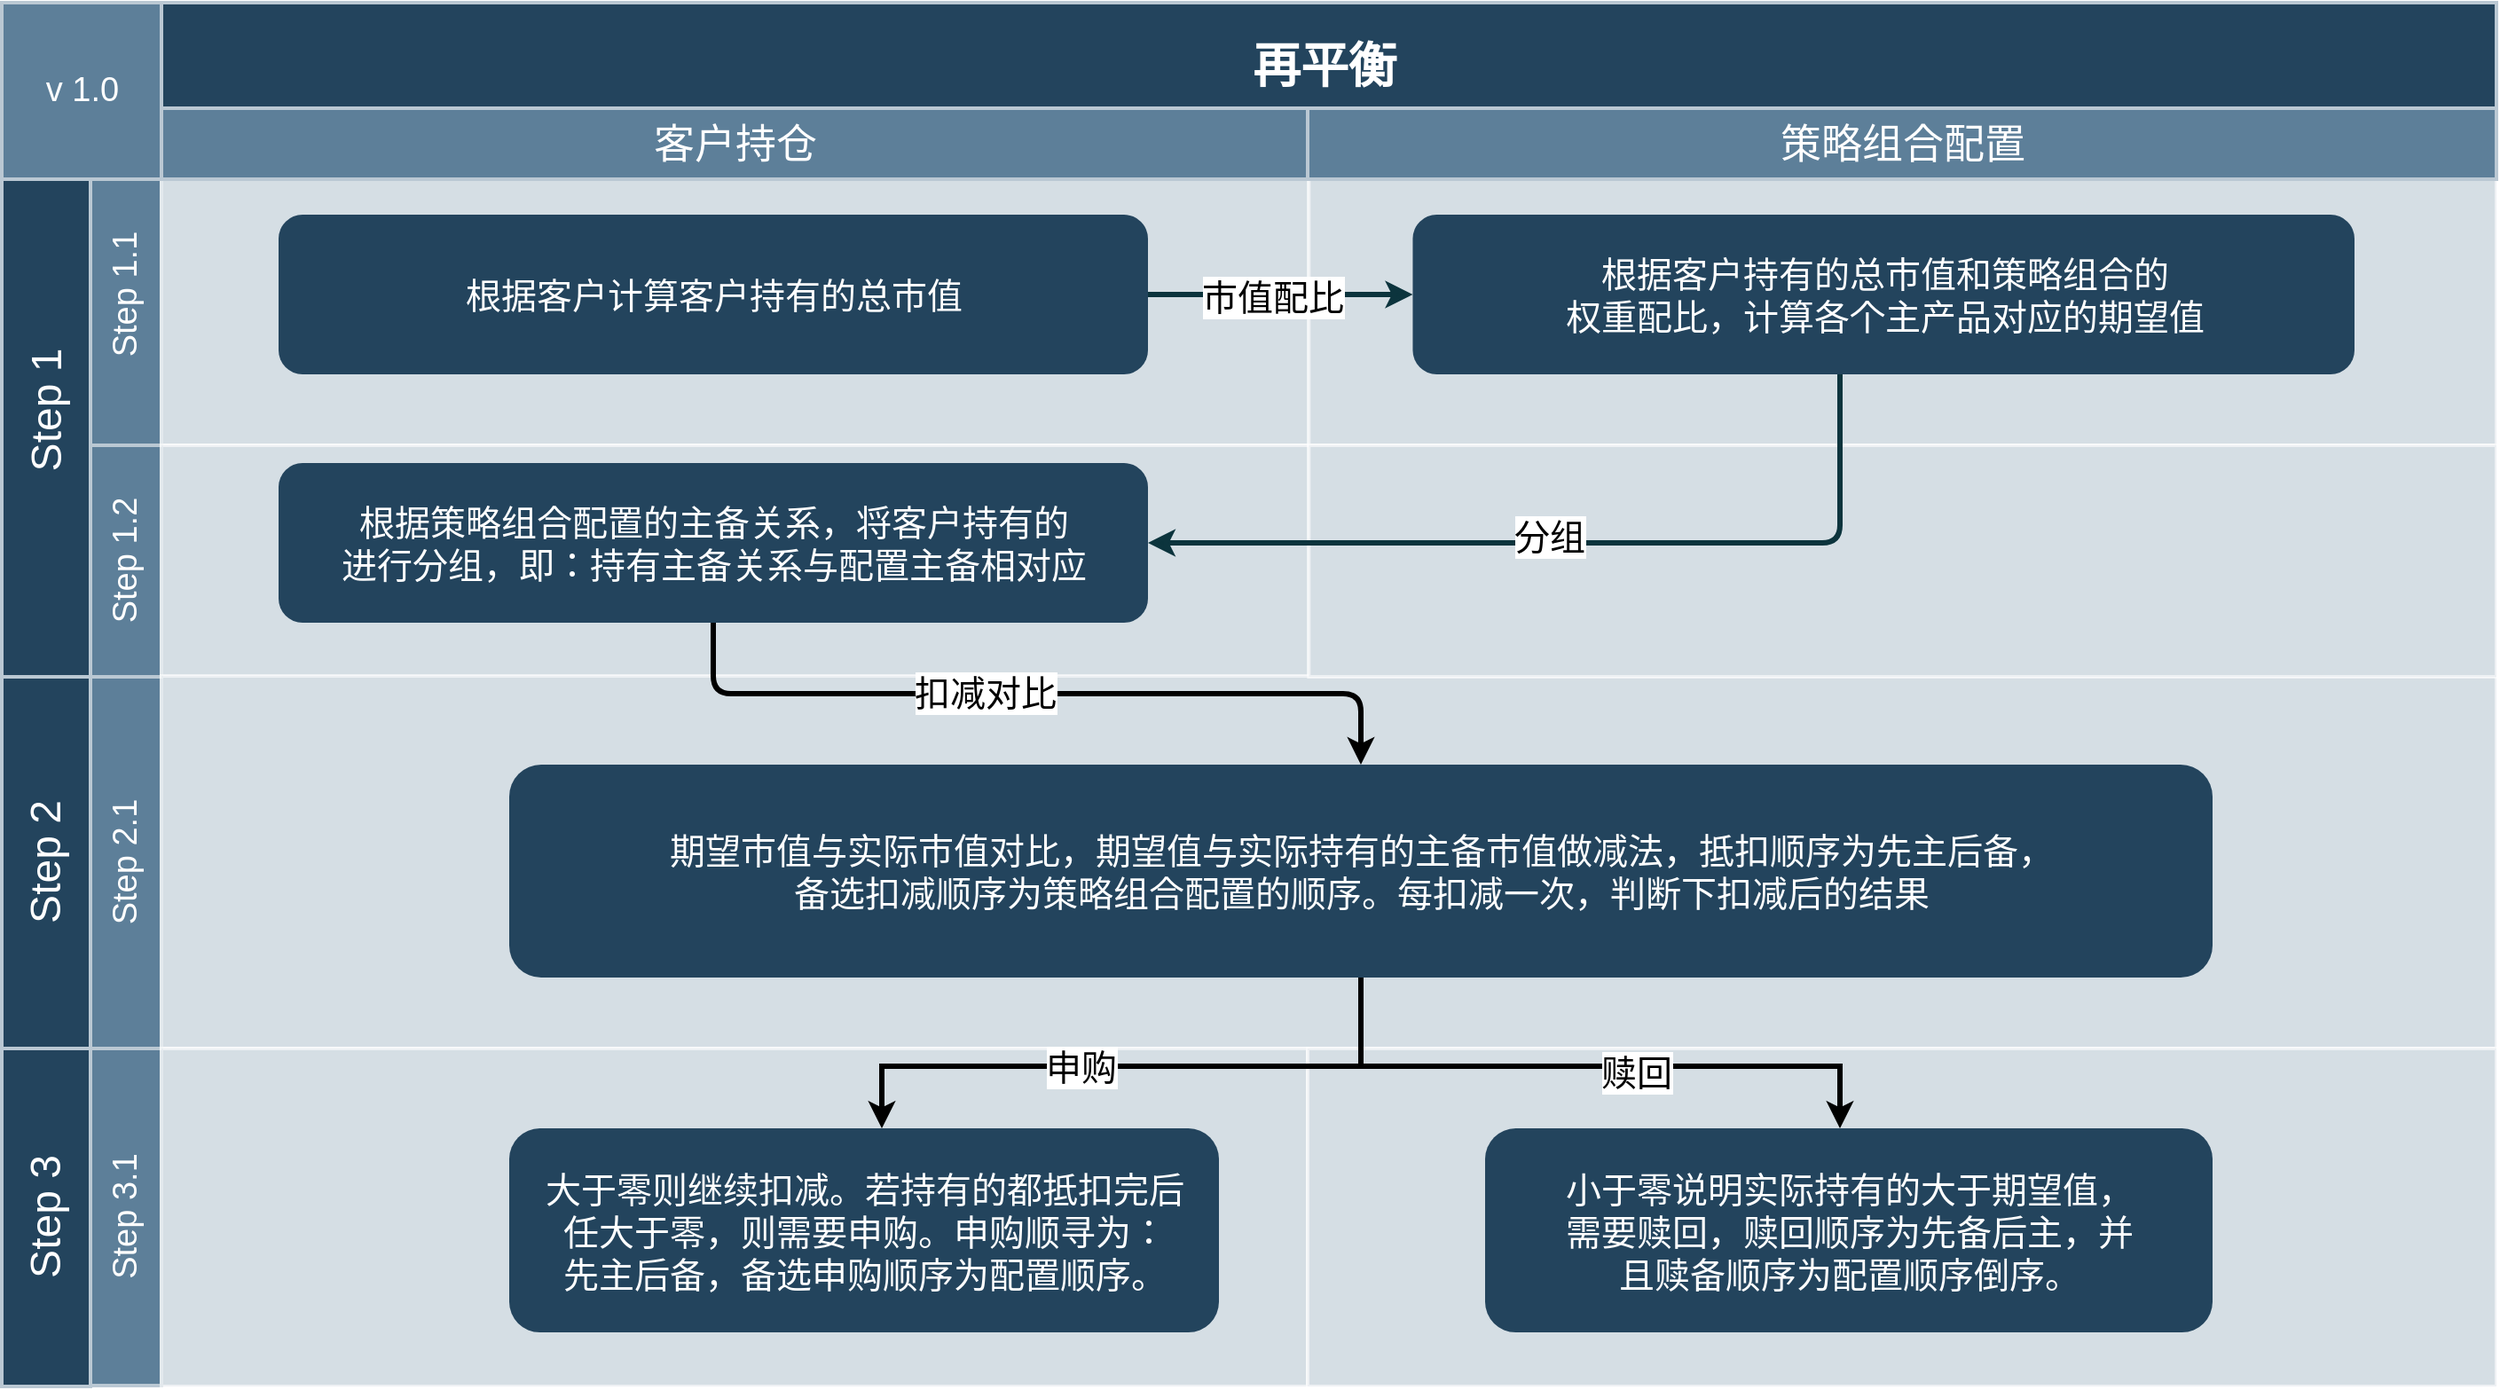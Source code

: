 <mxfile version="14.8.6" type="github">
  <diagram id="6a731a19-8d31-9384-78a2-239565b7b9f0" name="Page-1">
    <mxGraphModel dx="1323" dy="-204" grid="1" gridSize="10" guides="1" tooltips="1" connect="1" arrows="1" fold="1" page="1" pageScale="1" pageWidth="1169" pageHeight="827" background="#ffffff" math="0" shadow="0">
      <root>
        <mxCell id="0" />
        <mxCell id="1" parent="0" />
        <mxCell id="56" value="&lt;b&gt;&lt;font style=&quot;font-size: 27px&quot;&gt;再平衡&lt;/font&gt;&lt;/b&gt;" style="strokeColor=#BAC8D3;fontSize=24;strokeWidth=2;fontFamily=Helvetica;html=1;fontColor=#FFFFFF;fontStyle=0;spacingBottom=8;spacingRight=0;spacingLeft=83;fillColor=#23445D;" parent="1" vertex="1">
          <mxGeometry x="154" y="850.5" width="1406" height="80" as="geometry" />
        </mxCell>
        <mxCell id="57" value="Step 1" style="strokeColor=#BAC8D3;fillColor=#23445D;fontSize=24;strokeWidth=2;horizontal=0;fontFamily=Helvetica;html=1;fontColor=#FFFFFF;fontStyle=0" parent="1" vertex="1">
          <mxGeometry x="154" y="930.5" width="50" height="300" as="geometry" />
        </mxCell>
        <mxCell id="58" value="Step 1.1" style="strokeColor=#BAC8D3;fillColor=#5d7f99;fontSize=19;strokeWidth=2;horizontal=0;fontFamily=Helvetica;html=1;labelBackgroundColor=none;fontColor=#FFFFFF;" parent="1" vertex="1">
          <mxGeometry x="204" y="930.5" width="40" height="169.5" as="geometry" />
        </mxCell>
        <mxCell id="59" value="v 1.0" style="strokeColor=#BAC8D3;fillColor=#5d7f99;fontSize=19;strokeWidth=2;fontFamily=Helvetica;html=1;labelBackgroundColor=none;fontColor=#FFFFFF;" parent="1" vertex="1">
          <mxGeometry x="154" y="850.5" width="90" height="99.5" as="geometry" />
        </mxCell>
        <mxCell id="61" value="Step 1.2" style="strokeColor=#BAC8D3;fillColor=#5d7f99;fontSize=19;strokeWidth=2;horizontal=0;fontFamily=Helvetica;html=1;labelBackgroundColor=none;fontColor=#FFFFFF;" parent="1" vertex="1">
          <mxGeometry x="204" y="1100" width="40" height="130.5" as="geometry" />
        </mxCell>
        <mxCell id="63" value="Step 2.1" style="strokeColor=#BAC8D3;fillColor=#5d7f99;fontSize=19;strokeWidth=2;horizontal=0;fontFamily=Helvetica;html=1;labelBackgroundColor=none;fontColor=#FFFFFF;" parent="1" vertex="1">
          <mxGeometry x="204" y="1230.5" width="40" height="209.5" as="geometry" />
        </mxCell>
        <mxCell id="64" value="Step 2" style="strokeColor=#BAC8D3;fillColor=#23445D;fontSize=24;strokeWidth=2;horizontal=0;fontFamily=Helvetica;html=1;fontColor=#FFFFFF;fontStyle=0" parent="1" vertex="1">
          <mxGeometry x="154" y="1230.5" width="50" height="209.5" as="geometry" />
        </mxCell>
        <mxCell id="66" value="Step 3.1" style="strokeColor=#BAC8D3;fillColor=#5d7f99;fontSize=19;strokeWidth=2;horizontal=0;fontFamily=Helvetica;html=1;labelBackgroundColor=none;fontColor=#FFFFFF;" parent="1" vertex="1">
          <mxGeometry x="204" y="1440" width="40" height="190" as="geometry" />
        </mxCell>
        <mxCell id="67" value="Step 3" style="strokeColor=#BAC8D3;fillColor=#23445D;fontSize=24;strokeWidth=2;horizontal=0;fontFamily=Helvetica;html=1;fontColor=#FFFFFF;fontStyle=0" parent="1" vertex="1">
          <mxGeometry x="154" y="1440" width="50" height="190.5" as="geometry" />
        </mxCell>
        <mxCell id="68" value="" style="strokeColor=#FFFFFF;fillColor=#BAC8D3;fontSize=18;strokeWidth=2;fontFamily=Helvetica;html=1;opacity=60;" parent="1" vertex="1">
          <mxGeometry x="244" y="930.5" width="646.67" height="169.5" as="geometry" />
        </mxCell>
        <mxCell id="70" value="" style="strokeColor=#FFFFFF;fillColor=#BAC8D3;fontSize=18;strokeWidth=2;fontFamily=Helvetica;html=1;opacity=60;" parent="1" vertex="1">
          <mxGeometry x="244" y="1100" width="646.67" height="130.5" as="geometry" />
        </mxCell>
        <mxCell id="72" value="" style="strokeColor=#FFFFFF;fillColor=#BAC8D3;fontSize=18;strokeWidth=2;fontFamily=Helvetica;html=1;opacity=60;" parent="1" vertex="1">
          <mxGeometry x="244" y="1230" width="1316" height="210" as="geometry" />
        </mxCell>
        <mxCell id="74" value="" style="strokeColor=#FFFFFF;fillColor=#BAC8D3;fontSize=18;strokeWidth=2;fontFamily=Helvetica;html=1;opacity=60;" parent="1" vertex="1">
          <mxGeometry x="244" y="1440" width="646" height="190.5" as="geometry" />
        </mxCell>
        <mxCell id="75" value="" style="strokeColor=#FFFFFF;fillColor=#BAC8D3;fontSize=18;strokeWidth=2;fontFamily=Helvetica;html=1;opacity=60;" parent="1" vertex="1">
          <mxGeometry x="890.67" y="950" width="669.33" height="150" as="geometry" />
        </mxCell>
        <mxCell id="77" value="" style="strokeColor=#FFFFFF;fillColor=#BAC8D3;fontSize=18;strokeWidth=2;fontFamily=Helvetica;html=1;opacity=60;" parent="1" vertex="1">
          <mxGeometry x="890.67" y="1100" width="669.33" height="130.5" as="geometry" />
        </mxCell>
        <mxCell id="81" value="" style="strokeColor=#FFFFFF;fillColor=#BAC8D3;fontSize=18;strokeWidth=2;fontFamily=Helvetica;html=1;opacity=60;fontStyle=4" parent="1" vertex="1">
          <mxGeometry x="890" y="1440" width="670" height="190.5" as="geometry" />
        </mxCell>
        <mxCell id="90" value="&lt;font color=&quot;#ffffff&quot; style=&quot;font-size: 20px&quot;&gt;根据客户计算客户持有的总市值&lt;/font&gt;" style="rounded=1;fillColor=#23445D;strokeColor=none;strokeWidth=2;fontFamily=Helvetica;html=1;gradientColor=none;" parent="1" vertex="1">
          <mxGeometry x="310" y="970" width="490" height="90" as="geometry" />
        </mxCell>
        <mxCell id="92" value="&lt;font color=&quot;#ffffff&quot; style=&quot;font-size: 20px&quot;&gt;根据策略组合配置的主备关系，将&lt;/font&gt;&lt;span style=&quot;color: rgb(255 , 255 , 255) ; font-size: 20px&quot;&gt;客户持有的&lt;br&gt;进行分组，即：持有主备关系与配置主备相对应&lt;/span&gt;&lt;font color=&quot;#ffffff&quot; style=&quot;font-size: 20px&quot;&gt;&lt;br&gt;&lt;/font&gt;" style="rounded=1;fillColor=#23445D;strokeColor=none;strokeWidth=2;fontFamily=Helvetica;html=1;gradientColor=none;" parent="1" vertex="1">
          <mxGeometry x="310" y="1110" width="490" height="90" as="geometry" />
        </mxCell>
        <mxCell id="uhZb21yLwLG1YKszgIFU-159" value="" style="edgeStyle=orthogonalEdgeStyle;rounded=0;orthogonalLoop=1;jettySize=auto;html=1;strokeWidth=3;" parent="1" source="93" target="110" edge="1">
          <mxGeometry relative="1" as="geometry">
            <Array as="points">
              <mxPoint x="920" y="1450" />
              <mxPoint x="1190" y="1450" />
            </Array>
          </mxGeometry>
        </mxCell>
        <mxCell id="uhZb21yLwLG1YKszgIFU-170" value="赎回" style="edgeLabel;html=1;align=center;verticalAlign=middle;resizable=0;points=[];fontSize=20;" parent="uhZb21yLwLG1YKszgIFU-159" vertex="1" connectable="0">
          <mxGeometry x="0.16" y="-3" relative="1" as="geometry">
            <mxPoint x="-1" as="offset" />
          </mxGeometry>
        </mxCell>
        <mxCell id="uhZb21yLwLG1YKszgIFU-162" value="" style="edgeStyle=orthogonalEdgeStyle;orthogonalLoop=1;jettySize=auto;html=1;rounded=0;strokeWidth=3;" parent="1" source="93" target="uhZb21yLwLG1YKszgIFU-152" edge="1">
          <mxGeometry relative="1" as="geometry">
            <Array as="points">
              <mxPoint x="920" y="1450" />
              <mxPoint x="650" y="1450" />
            </Array>
          </mxGeometry>
        </mxCell>
        <mxCell id="uhZb21yLwLG1YKszgIFU-169" value="申购" style="edgeLabel;html=1;align=center;verticalAlign=middle;resizable=0;points=[];fontSize=20;" parent="uhZb21yLwLG1YKszgIFU-162" vertex="1" connectable="0">
          <mxGeometry x="0.168" relative="1" as="geometry">
            <mxPoint x="-1" as="offset" />
          </mxGeometry>
        </mxCell>
        <mxCell id="93" value="&lt;font color=&quot;#ffffff&quot; style=&quot;font-size: 20px&quot;&gt;期望市值与实际市值对比，期望值与实际持有的主备市值做减法，抵扣顺序为先主后备，&lt;br&gt;备选扣减顺序为策略组合配置的顺序。每扣减一次，判断下扣减后的结果&lt;br&gt;&lt;/font&gt;" style="rounded=1;fillColor=#23445D;strokeColor=none;strokeWidth=2;fontFamily=Helvetica;html=1;gradientColor=none;" parent="1" vertex="1">
          <mxGeometry x="440" y="1280" width="960" height="120" as="geometry" />
        </mxCell>
        <mxCell id="98" value="&lt;font color=&quot;#ffffff&quot;&gt;&lt;span style=&quot;font-size: 20px&quot;&gt;根据客户持有的总市值和策略组合的&lt;br&gt;权重&lt;/span&gt;&lt;/font&gt;&lt;span style=&quot;color: rgb(255 , 255 , 255) ; font-size: 20px&quot;&gt;配比，&lt;/span&gt;&lt;font color=&quot;#ffffff&quot;&gt;&lt;span style=&quot;font-size: 20px&quot;&gt;计算各个主产品对应的期望值&lt;/span&gt;&lt;/font&gt;" style="rounded=1;fillColor=#23445D;strokeColor=none;strokeWidth=2;fontFamily=Helvetica;html=1;gradientColor=none;" parent="1" vertex="1">
          <mxGeometry x="949.22" y="970" width="530.78" height="90" as="geometry" />
        </mxCell>
        <mxCell id="110" value="&lt;span style=&quot;color: rgb(255 , 255 , 255) ; font-size: 20px&quot;&gt;小于零说明&lt;/span&gt;&lt;span style=&quot;color: rgb(255 , 255 , 255) ; font-size: 20px&quot;&gt;实际持有的大于期望值，&lt;br&gt;需要赎回，赎回顺序为先备后主，并&lt;br&gt;且赎备顺序为配置顺序倒序。&lt;br&gt;&lt;/span&gt;" style="rounded=1;fillColor=#23445D;strokeColor=none;strokeWidth=2;gradientColor=none;fontFamily=Helvetica;html=1;" parent="1" vertex="1">
          <mxGeometry x="990" y="1485.06" width="410" height="114.94" as="geometry" />
        </mxCell>
        <mxCell id="141" value="&lt;font style=&quot;font-size: 23px&quot;&gt;客户持仓&lt;/font&gt;" style="strokeColor=#BAC8D3;fillColor=#5d7f99;fontSize=19;strokeWidth=2;fontFamily=Helvetica;html=1;labelBackgroundColor=none;fontColor=#FFFFFF;" parent="1" vertex="1">
          <mxGeometry x="244" y="910" width="646.666" height="40" as="geometry" />
        </mxCell>
        <mxCell id="uhZb21yLwLG1YKszgIFU-144" value="" style="edgeStyle=elbowEdgeStyle;elbow=horizontal;strokeWidth=3;strokeColor=#0C343D;fontFamily=Helvetica;html=1;entryX=0;entryY=0.5;entryDx=0;entryDy=0;exitX=1;exitY=0.5;exitDx=0;exitDy=0;" parent="1" source="90" target="98" edge="1">
          <mxGeometry x="-26.451" y="564.25" width="131.973" height="100" as="geometry">
            <mxPoint x="810.005" y="1014.25" as="sourcePoint" />
            <mxPoint x="907.359" y="1014.25" as="targetPoint" />
            <Array as="points">
              <mxPoint x="847.1" y="1053.75" />
            </Array>
          </mxGeometry>
        </mxCell>
        <mxCell id="uhZb21yLwLG1YKszgIFU-180" value="市值配比" style="edgeLabel;html=1;align=center;verticalAlign=middle;resizable=0;points=[];fontSize=20;" parent="uhZb21yLwLG1YKszgIFU-144" vertex="1" connectable="0">
          <mxGeometry relative="1" as="geometry">
            <mxPoint x="-5" y="1" as="offset" />
          </mxGeometry>
        </mxCell>
        <mxCell id="uhZb21yLwLG1YKszgIFU-146" value="" style="edgeStyle=elbowEdgeStyle;elbow=horizontal;strokeWidth=3;strokeColor=#0C343D;fontFamily=Helvetica;html=1;entryX=1;entryY=0.5;entryDx=0;entryDy=0;" parent="1" source="98" target="92" edge="1">
          <mxGeometry x="-241.961" y="730" width="131.973" height="100" as="geometry">
            <mxPoint x="1040.005" y="1180" as="sourcePoint" />
            <mxPoint x="1124.161" y="1080" as="targetPoint" />
            <Array as="points">
              <mxPoint x="1190" y="1160" />
            </Array>
          </mxGeometry>
        </mxCell>
        <mxCell id="uhZb21yLwLG1YKszgIFU-176" value="分组" style="edgeLabel;html=1;align=center;verticalAlign=middle;resizable=0;points=[];fontSize=20;" parent="uhZb21yLwLG1YKszgIFU-146" vertex="1" connectable="0">
          <mxGeometry relative="1" as="geometry">
            <mxPoint x="-17" y="-4" as="offset" />
          </mxGeometry>
        </mxCell>
        <mxCell id="uhZb21yLwLG1YKszgIFU-152" value="&lt;span style=&quot;color: rgb(255 , 255 , 255) ; font-size: 20px&quot;&gt;大于零则继续扣减。若持有的都抵扣完后&lt;br&gt;任大于零，则需要申购。申购顺寻为：&lt;br&gt;先主后备，备选申购顺序为配置顺序。&lt;br&gt;&lt;/span&gt;" style="rounded=1;fillColor=#23445D;strokeColor=none;strokeWidth=2;gradientColor=none;fontFamily=Helvetica;html=1;" parent="1" vertex="1">
          <mxGeometry x="440" y="1485.06" width="400" height="114.94" as="geometry" />
        </mxCell>
        <mxCell id="uhZb21yLwLG1YKszgIFU-165" value="&lt;font style=&quot;font-size: 23px&quot;&gt;策略组合配置&lt;/font&gt;" style="strokeColor=#BAC8D3;fillColor=#5d7f99;fontSize=19;strokeWidth=2;fontFamily=Helvetica;html=1;labelBackgroundColor=none;fontColor=#FFFFFF;" parent="1" vertex="1">
          <mxGeometry x="890" y="910" width="670" height="40" as="geometry" />
        </mxCell>
        <mxCell id="uhZb21yLwLG1YKszgIFU-168" value="" style="endArrow=classic;html=1;strokeWidth=3;exitX=0.5;exitY=1;exitDx=0;exitDy=0;entryX=0.5;entryY=0;entryDx=0;entryDy=0;" parent="1" source="92" target="93" edge="1">
          <mxGeometry width="50" height="50" relative="1" as="geometry">
            <mxPoint x="910" y="1430" as="sourcePoint" />
            <mxPoint x="880" y="1710" as="targetPoint" />
            <Array as="points">
              <mxPoint x="555" y="1240" />
              <mxPoint x="920" y="1240" />
            </Array>
          </mxGeometry>
        </mxCell>
        <mxCell id="uhZb21yLwLG1YKszgIFU-177" value="扣减对比" style="edgeLabel;html=1;align=center;verticalAlign=middle;resizable=0;points=[];fontSize=20;" parent="uhZb21yLwLG1YKszgIFU-168" vertex="1" connectable="0">
          <mxGeometry x="-0.132" y="1" relative="1" as="geometry">
            <mxPoint as="offset" />
          </mxGeometry>
        </mxCell>
      </root>
    </mxGraphModel>
  </diagram>
</mxfile>
